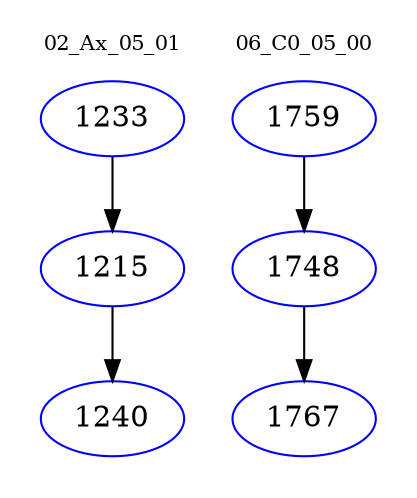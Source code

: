 digraph{
subgraph cluster_0 {
color = white
label = "02_Ax_05_01";
fontsize=10;
T0_1233 [label="1233", color="blue"]
T0_1233 -> T0_1215 [color="black"]
T0_1215 [label="1215", color="blue"]
T0_1215 -> T0_1240 [color="black"]
T0_1240 [label="1240", color="blue"]
}
subgraph cluster_1 {
color = white
label = "06_C0_05_00";
fontsize=10;
T1_1759 [label="1759", color="blue"]
T1_1759 -> T1_1748 [color="black"]
T1_1748 [label="1748", color="blue"]
T1_1748 -> T1_1767 [color="black"]
T1_1767 [label="1767", color="blue"]
}
}
